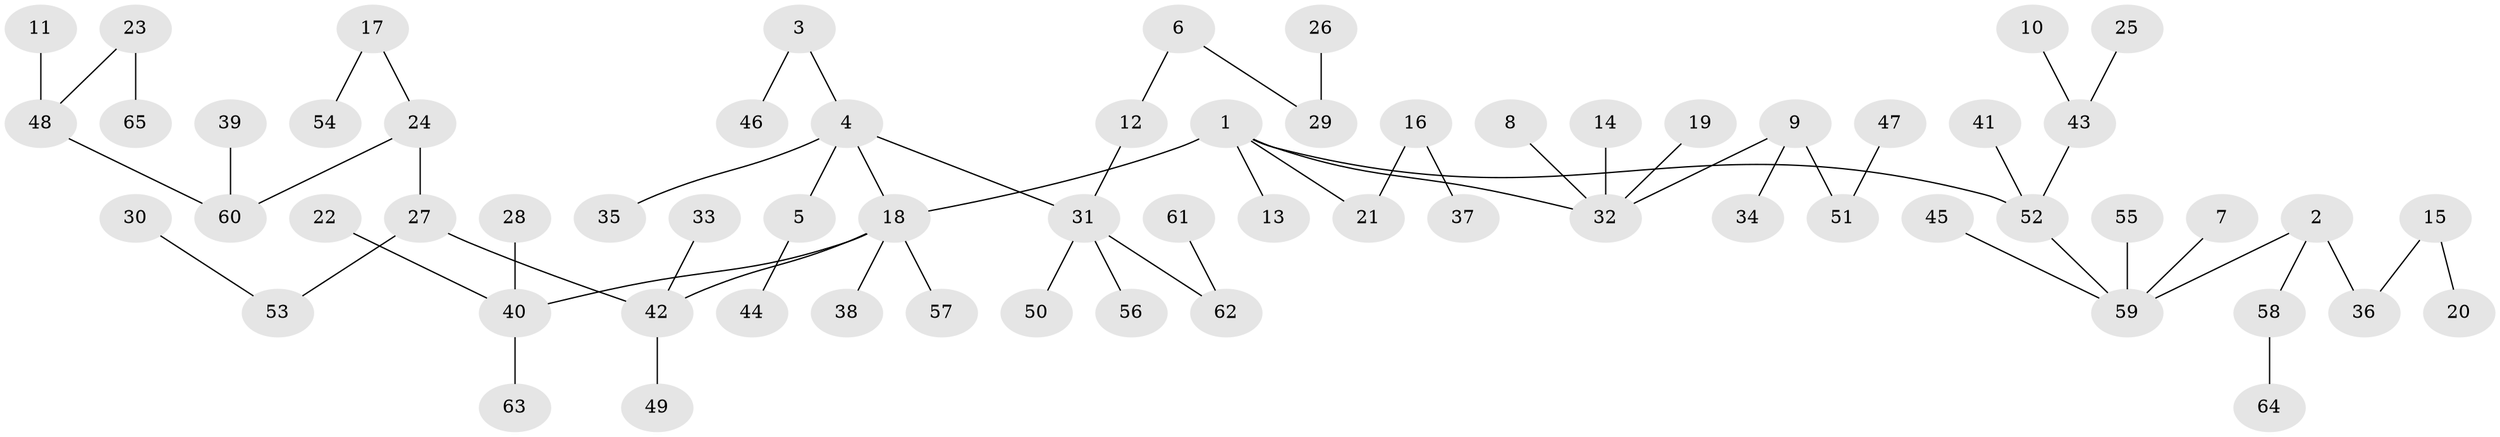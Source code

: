 // original degree distribution, {5: 0.05426356589147287, 4: 0.06201550387596899, 7: 0.015503875968992248, 6: 0.015503875968992248, 2: 0.2713178294573643, 1: 0.5116279069767442, 3: 0.06976744186046512}
// Generated by graph-tools (version 1.1) at 2025/02/03/09/25 03:02:23]
// undirected, 65 vertices, 64 edges
graph export_dot {
graph [start="1"]
  node [color=gray90,style=filled];
  1;
  2;
  3;
  4;
  5;
  6;
  7;
  8;
  9;
  10;
  11;
  12;
  13;
  14;
  15;
  16;
  17;
  18;
  19;
  20;
  21;
  22;
  23;
  24;
  25;
  26;
  27;
  28;
  29;
  30;
  31;
  32;
  33;
  34;
  35;
  36;
  37;
  38;
  39;
  40;
  41;
  42;
  43;
  44;
  45;
  46;
  47;
  48;
  49;
  50;
  51;
  52;
  53;
  54;
  55;
  56;
  57;
  58;
  59;
  60;
  61;
  62;
  63;
  64;
  65;
  1 -- 13 [weight=1.0];
  1 -- 18 [weight=1.0];
  1 -- 21 [weight=1.0];
  1 -- 32 [weight=1.0];
  1 -- 52 [weight=1.0];
  2 -- 36 [weight=1.0];
  2 -- 58 [weight=1.0];
  2 -- 59 [weight=1.0];
  3 -- 4 [weight=1.0];
  3 -- 46 [weight=1.0];
  4 -- 5 [weight=1.0];
  4 -- 18 [weight=1.0];
  4 -- 31 [weight=1.0];
  4 -- 35 [weight=1.0];
  5 -- 44 [weight=1.0];
  6 -- 12 [weight=1.0];
  6 -- 29 [weight=1.0];
  7 -- 59 [weight=1.0];
  8 -- 32 [weight=1.0];
  9 -- 32 [weight=1.0];
  9 -- 34 [weight=1.0];
  9 -- 51 [weight=1.0];
  10 -- 43 [weight=1.0];
  11 -- 48 [weight=1.0];
  12 -- 31 [weight=1.0];
  14 -- 32 [weight=1.0];
  15 -- 20 [weight=1.0];
  15 -- 36 [weight=1.0];
  16 -- 21 [weight=1.0];
  16 -- 37 [weight=1.0];
  17 -- 24 [weight=1.0];
  17 -- 54 [weight=1.0];
  18 -- 38 [weight=1.0];
  18 -- 40 [weight=1.0];
  18 -- 42 [weight=1.0];
  18 -- 57 [weight=1.0];
  19 -- 32 [weight=1.0];
  22 -- 40 [weight=1.0];
  23 -- 48 [weight=1.0];
  23 -- 65 [weight=1.0];
  24 -- 27 [weight=1.0];
  24 -- 60 [weight=1.0];
  25 -- 43 [weight=1.0];
  26 -- 29 [weight=1.0];
  27 -- 42 [weight=1.0];
  27 -- 53 [weight=1.0];
  28 -- 40 [weight=1.0];
  30 -- 53 [weight=1.0];
  31 -- 50 [weight=1.0];
  31 -- 56 [weight=1.0];
  31 -- 62 [weight=1.0];
  33 -- 42 [weight=1.0];
  39 -- 60 [weight=1.0];
  40 -- 63 [weight=1.0];
  41 -- 52 [weight=1.0];
  42 -- 49 [weight=1.0];
  43 -- 52 [weight=1.0];
  45 -- 59 [weight=1.0];
  47 -- 51 [weight=1.0];
  48 -- 60 [weight=1.0];
  52 -- 59 [weight=1.0];
  55 -- 59 [weight=1.0];
  58 -- 64 [weight=1.0];
  61 -- 62 [weight=1.0];
}
